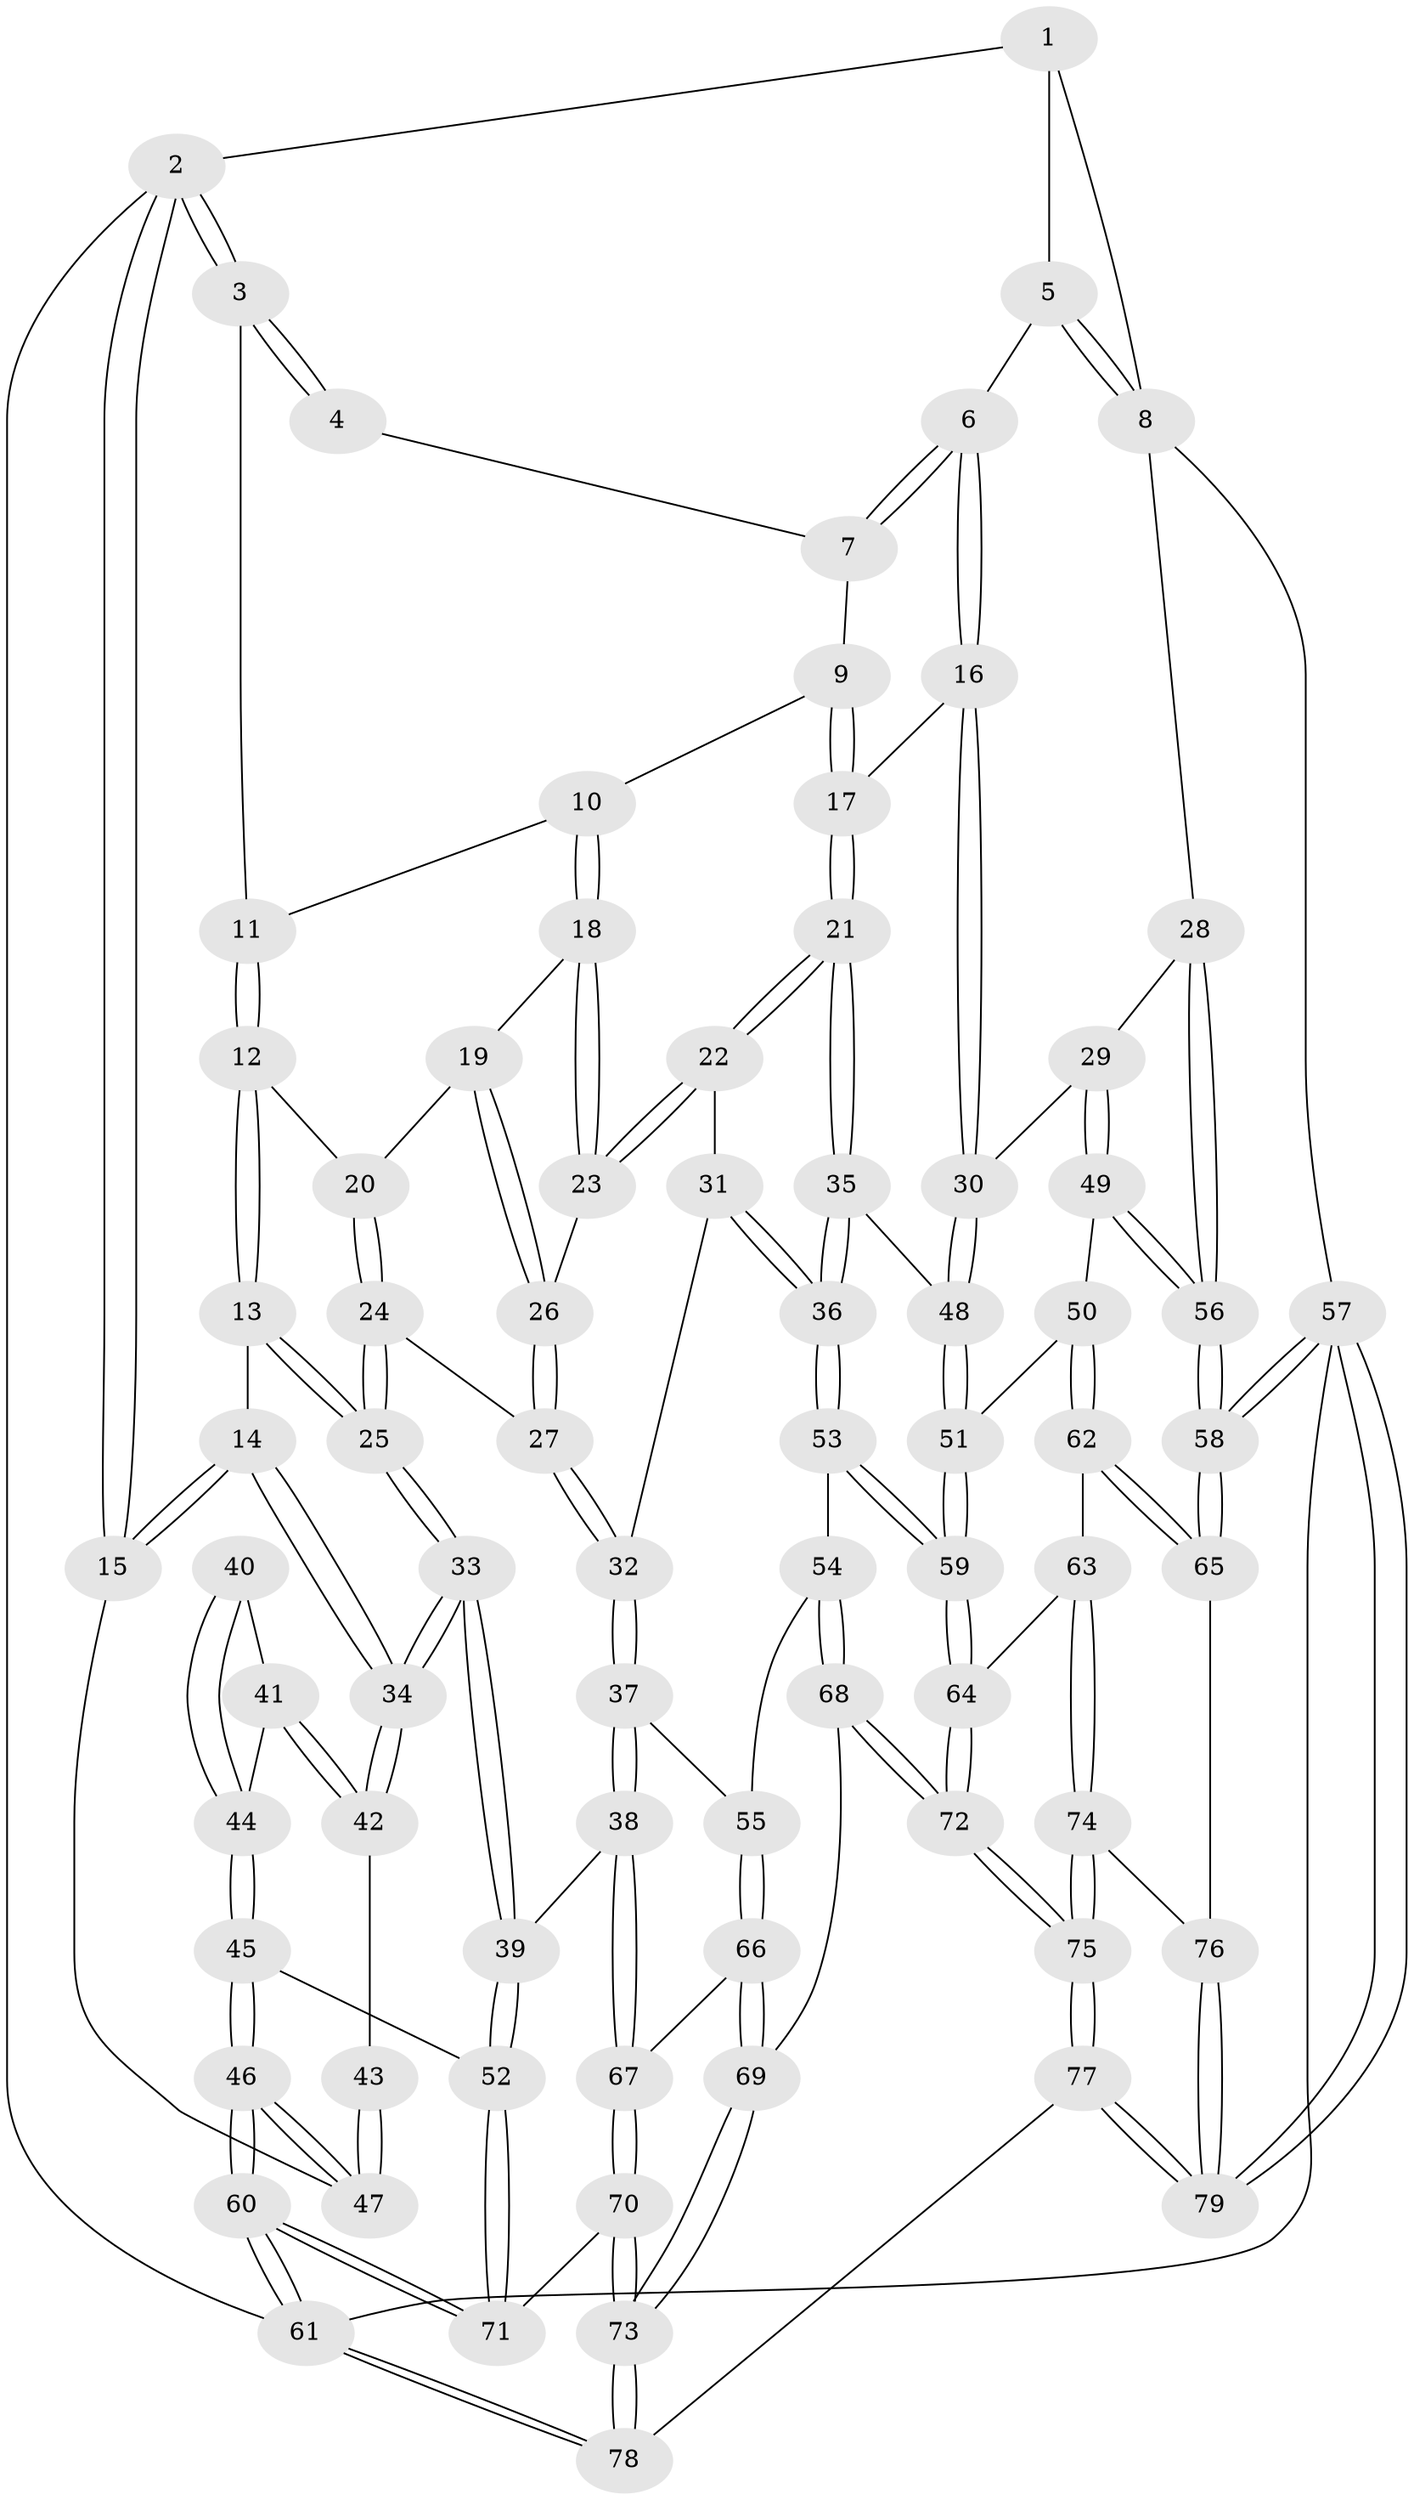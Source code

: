 // coarse degree distribution, {6: 0.2727272727272727, 4: 0.2545454545454545, 5: 0.4, 3: 0.07272727272727272}
// Generated by graph-tools (version 1.1) at 2025/21/03/04/25 18:21:37]
// undirected, 79 vertices, 194 edges
graph export_dot {
graph [start="1"]
  node [color=gray90,style=filled];
  1 [pos="+0.78469424119514+0"];
  2 [pos="+0+0"];
  3 [pos="+0.22988569257008679+0"];
  4 [pos="+0.5865817484405026+0"];
  5 [pos="+0.8478151462600099+0.03277081027181091"];
  6 [pos="+0.7879659824793044+0.20087861090549822"];
  7 [pos="+0.6033083273496959+0.045948998436543716"];
  8 [pos="+1+0.2085684600646498"];
  9 [pos="+0.5346080385071859+0.18085746713713335"];
  10 [pos="+0.5024933709482448+0.19859826051159804"];
  11 [pos="+0.2516388544687611+0.01547640009997807"];
  12 [pos="+0.22056763538191196+0.1455130118036348"];
  13 [pos="+0.12135724536455109+0.22949473504662896"];
  14 [pos="+0+0.2874158532002737"];
  15 [pos="+0+0.2833816390878866"];
  16 [pos="+0.7986035111676992+0.2934187360250466"];
  17 [pos="+0.7791500966846885+0.30056328832028495"];
  18 [pos="+0.4916723219076849+0.2340684722284982"];
  19 [pos="+0.3387577232663164+0.2539916309650033"];
  20 [pos="+0.25352892111138475+0.20035305654850522"];
  21 [pos="+0.6881779572509825+0.37451768300398575"];
  22 [pos="+0.5628679584076506+0.36700431647184806"];
  23 [pos="+0.4920207287702316+0.2587991640943207"];
  24 [pos="+0.27014317501522556+0.3882973823927609"];
  25 [pos="+0.20513293031633353+0.44750255387636156"];
  26 [pos="+0.38987763335182024+0.35912082186826594"];
  27 [pos="+0.3822569150387583+0.38583872062947583"];
  28 [pos="+1+0.29100515152596457"];
  29 [pos="+0.9313213353981974+0.30529750211837736"];
  30 [pos="+0.803791527059932+0.2956888299200141"];
  31 [pos="+0.5417654704523126+0.3890895578361632"];
  32 [pos="+0.4422849042673986+0.46733999643298874"];
  33 [pos="+0.19171973806604012+0.47358563517402913"];
  34 [pos="+0.13635191292815285+0.4566534853920464"];
  35 [pos="+0.6676922014001071+0.4959554615719385"];
  36 [pos="+0.6105858481814149+0.5839465497289005"];
  37 [pos="+0.4391278755967806+0.5700295038632381"];
  38 [pos="+0.26498085074956496+0.6098264470984093"];
  39 [pos="+0.2251841228274068+0.5913437491184476"];
  40 [pos="+0.014502835719776366+0.46625238487732545"];
  41 [pos="+0.0568644788744145+0.5038108674498717"];
  42 [pos="+0.13060829568717253+0.4588894060713586"];
  43 [pos="+0.011391539805712711+0.4631273186656997"];
  44 [pos="+0.04601564709545388+0.5128494437087874"];
  45 [pos="+0+0.6666614142082491"];
  46 [pos="+0+0.6822439488924782"];
  47 [pos="+0+0.4209258099451401"];
  48 [pos="+0.8396097326632301+0.5599761043622696"];
  49 [pos="+0.9065047429116326+0.5927758841254003"];
  50 [pos="+0.8710229471892175+0.5934575746127411"];
  51 [pos="+0.8477194540301476+0.5742696170444322"];
  52 [pos="+0.10159208826044573+0.6594763630229694"];
  53 [pos="+0.5897903041845776+0.6231379806747985"];
  54 [pos="+0.5049982520097297+0.6042430757180905"];
  55 [pos="+0.4466915421202848+0.5752041754181001"];
  56 [pos="+1+0.6374470122246327"];
  57 [pos="+1+1"];
  58 [pos="+1+0.7519651514652901"];
  59 [pos="+0.6025066840913256+0.6395546678291186"];
  60 [pos="+0+0.8499300015840539"];
  61 [pos="+0+1"];
  62 [pos="+0.8314736697884609+0.669903837450011"];
  63 [pos="+0.7049700576297746+0.7405157292779216"];
  64 [pos="+0.6265582026186198+0.6965579608265785"];
  65 [pos="+0.9031912993060236+0.8297019446566183"];
  66 [pos="+0.39263137258183595+0.7751685018639511"];
  67 [pos="+0.2827984177643285+0.7051532859437936"];
  68 [pos="+0.43335662858299956+0.8234835029976254"];
  69 [pos="+0.42654015155659203+0.821893718866853"];
  70 [pos="+0.23048396987067404+0.8991014969134782"];
  71 [pos="+0.15391442358054638+0.837997740498113"];
  72 [pos="+0.5190080539215993+0.8832679701156789"];
  73 [pos="+0.23282887470108884+0.9051976449661452"];
  74 [pos="+0.7677475254793412+0.8617366251804822"];
  75 [pos="+0.5789314518762158+1"];
  76 [pos="+0.862699937916468+0.8592106967230035"];
  77 [pos="+0.5718585326230733+1"];
  78 [pos="+0.21936869517291854+1"];
  79 [pos="+1+1"];
  1 -- 2;
  1 -- 5;
  1 -- 8;
  2 -- 3;
  2 -- 3;
  2 -- 15;
  2 -- 15;
  2 -- 61;
  3 -- 4;
  3 -- 4;
  3 -- 11;
  4 -- 7;
  5 -- 6;
  5 -- 8;
  5 -- 8;
  6 -- 7;
  6 -- 7;
  6 -- 16;
  6 -- 16;
  7 -- 9;
  8 -- 28;
  8 -- 57;
  9 -- 10;
  9 -- 17;
  9 -- 17;
  10 -- 11;
  10 -- 18;
  10 -- 18;
  11 -- 12;
  11 -- 12;
  12 -- 13;
  12 -- 13;
  12 -- 20;
  13 -- 14;
  13 -- 25;
  13 -- 25;
  14 -- 15;
  14 -- 15;
  14 -- 34;
  14 -- 34;
  15 -- 47;
  16 -- 17;
  16 -- 30;
  16 -- 30;
  17 -- 21;
  17 -- 21;
  18 -- 19;
  18 -- 23;
  18 -- 23;
  19 -- 20;
  19 -- 26;
  19 -- 26;
  20 -- 24;
  20 -- 24;
  21 -- 22;
  21 -- 22;
  21 -- 35;
  21 -- 35;
  22 -- 23;
  22 -- 23;
  22 -- 31;
  23 -- 26;
  24 -- 25;
  24 -- 25;
  24 -- 27;
  25 -- 33;
  25 -- 33;
  26 -- 27;
  26 -- 27;
  27 -- 32;
  27 -- 32;
  28 -- 29;
  28 -- 56;
  28 -- 56;
  29 -- 30;
  29 -- 49;
  29 -- 49;
  30 -- 48;
  30 -- 48;
  31 -- 32;
  31 -- 36;
  31 -- 36;
  32 -- 37;
  32 -- 37;
  33 -- 34;
  33 -- 34;
  33 -- 39;
  33 -- 39;
  34 -- 42;
  34 -- 42;
  35 -- 36;
  35 -- 36;
  35 -- 48;
  36 -- 53;
  36 -- 53;
  37 -- 38;
  37 -- 38;
  37 -- 55;
  38 -- 39;
  38 -- 67;
  38 -- 67;
  39 -- 52;
  39 -- 52;
  40 -- 41;
  40 -- 44;
  40 -- 44;
  41 -- 42;
  41 -- 42;
  41 -- 44;
  42 -- 43;
  43 -- 47;
  43 -- 47;
  44 -- 45;
  44 -- 45;
  45 -- 46;
  45 -- 46;
  45 -- 52;
  46 -- 47;
  46 -- 47;
  46 -- 60;
  46 -- 60;
  48 -- 51;
  48 -- 51;
  49 -- 50;
  49 -- 56;
  49 -- 56;
  50 -- 51;
  50 -- 62;
  50 -- 62;
  51 -- 59;
  51 -- 59;
  52 -- 71;
  52 -- 71;
  53 -- 54;
  53 -- 59;
  53 -- 59;
  54 -- 55;
  54 -- 68;
  54 -- 68;
  55 -- 66;
  55 -- 66;
  56 -- 58;
  56 -- 58;
  57 -- 58;
  57 -- 58;
  57 -- 79;
  57 -- 79;
  57 -- 61;
  58 -- 65;
  58 -- 65;
  59 -- 64;
  59 -- 64;
  60 -- 61;
  60 -- 61;
  60 -- 71;
  60 -- 71;
  61 -- 78;
  61 -- 78;
  62 -- 63;
  62 -- 65;
  62 -- 65;
  63 -- 64;
  63 -- 74;
  63 -- 74;
  64 -- 72;
  64 -- 72;
  65 -- 76;
  66 -- 67;
  66 -- 69;
  66 -- 69;
  67 -- 70;
  67 -- 70;
  68 -- 69;
  68 -- 72;
  68 -- 72;
  69 -- 73;
  69 -- 73;
  70 -- 71;
  70 -- 73;
  70 -- 73;
  72 -- 75;
  72 -- 75;
  73 -- 78;
  73 -- 78;
  74 -- 75;
  74 -- 75;
  74 -- 76;
  75 -- 77;
  75 -- 77;
  76 -- 79;
  76 -- 79;
  77 -- 78;
  77 -- 79;
  77 -- 79;
}

